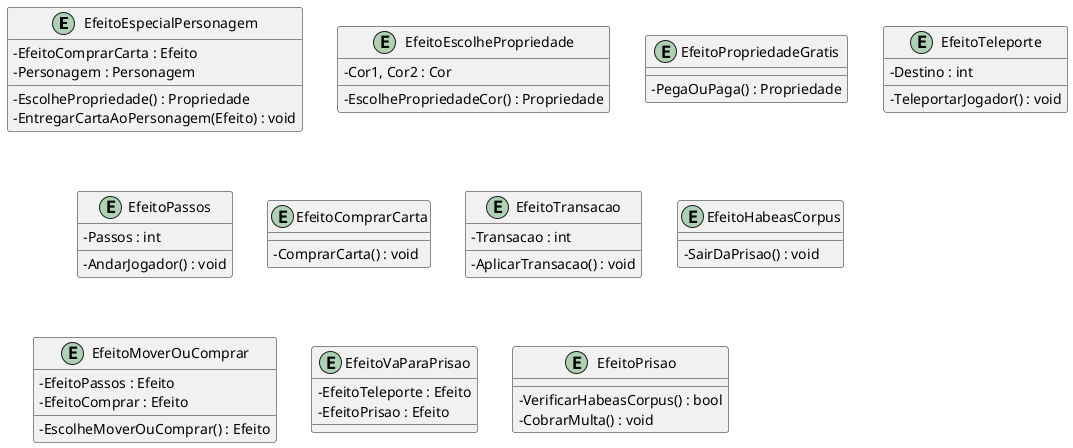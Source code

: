 @startuml diagrama
skinparam linetype ortho
skinparam classAttributeIconSize 0

entity EfeitoEspecialPersonagem{
    - EfeitoComprarCarta : Efeito
    - Personagem : Personagem
    - EscolhePropriedade() : Propriedade
    - EntregarCartaAoPersonagem(Efeito) : void
}

entity EfeitoEscolhePropriedade{
    - Cor1, Cor2 : Cor
    - EscolhePropriedadeCor() : Propriedade
}

entity EfeitoPropriedadeGratis{
    - PegaOuPaga() : Propriedade
}

entity EfeitoTeleporte{
    - Destino : int
    - TeleportarJogador() : void
}

entity EfeitoPassos{
    - Passos : int
    - AndarJogador() : void
}

entity EfeitoComprarCarta{
    - ComprarCarta() : void 
}

entity EfeitoTransacao{
    - Transacao : int
    - AplicarTransacao() : void
}

entity EfeitoHabeasCorpus{
    - SairDaPrisao() : void
}

entity EfeitoMoverOuComprar{
    - EfeitoPassos : Efeito
    - EfeitoComprar : Efeito
    - EscolheMoverOuComprar() : Efeito
}

entity EfeitoVaParaPrisao{
    - EfeitoTeleporte : Efeito
    - EfeitoPrisao : Efeito
}

entity EfeitoPrisao{
    - VerificarHabeasCorpus() : bool
    - CobrarMulta() : void
}

@enduml